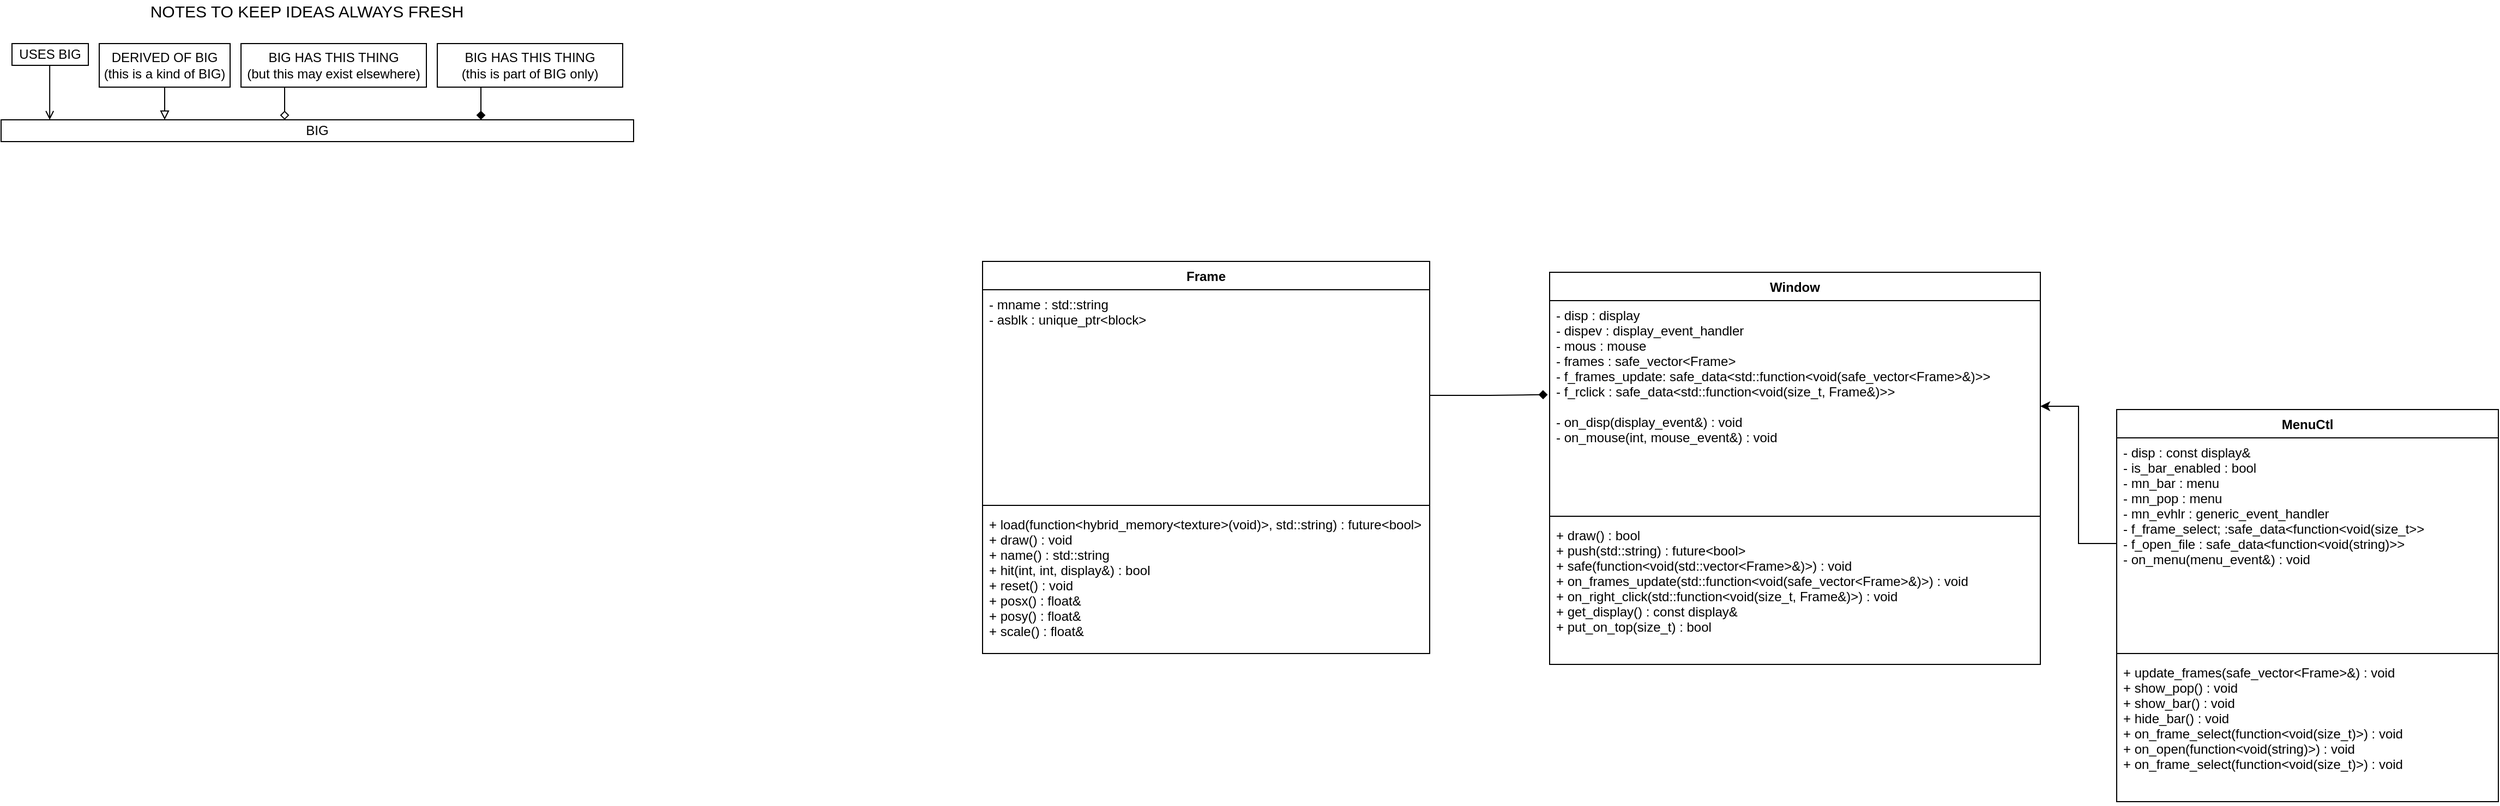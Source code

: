 <mxfile version="15.9.4" type="device"><diagram id="tkJ0EpKqC3CP_cPDNvKZ" name="Page-1"><mxGraphModel dx="3280" dy="2058" grid="1" gridSize="10" guides="1" tooltips="1" connect="1" arrows="1" fold="1" page="1" pageScale="1" pageWidth="827" pageHeight="1169" math="0" shadow="0"><root><mxCell id="0"/><mxCell id="1" parent="0"/><mxCell id="aJVMkdcldvHExDuC2Otq-1" value="" style="endArrow=open;html=1;rounded=0;endFill=0;" parent="1" edge="1"><mxGeometry width="50" height="50" relative="1" as="geometry"><mxPoint x="-1585.42" y="-1080" as="sourcePoint"/><mxPoint x="-1585.42" y="-1030" as="targetPoint"/></mxGeometry></mxCell><mxCell id="aJVMkdcldvHExDuC2Otq-2" value="" style="endArrow=block;html=1;rounded=0;endFill=0;exitX=0.5;exitY=1;exitDx=0;exitDy=0;" parent="1" source="aJVMkdcldvHExDuC2Otq-5" edge="1"><mxGeometry width="50" height="50" relative="1" as="geometry"><mxPoint x="-1480" y="-1080" as="sourcePoint"/><mxPoint x="-1480" y="-1030" as="targetPoint"/></mxGeometry></mxCell><mxCell id="aJVMkdcldvHExDuC2Otq-3" value="BIG" style="whiteSpace=wrap;html=1;strokeColor=default;" parent="1" vertex="1"><mxGeometry x="-1630" y="-1030" width="580" height="20" as="geometry"/></mxCell><mxCell id="aJVMkdcldvHExDuC2Otq-4" value="USES BIG" style="whiteSpace=wrap;html=1;strokeColor=default;" parent="1" vertex="1"><mxGeometry x="-1620" y="-1100" width="70" height="20" as="geometry"/></mxCell><mxCell id="aJVMkdcldvHExDuC2Otq-5" value="DERIVED OF BIG&lt;br&gt;(this is a kind of BIG)" style="whiteSpace=wrap;html=1;strokeColor=default;" parent="1" vertex="1"><mxGeometry x="-1540" y="-1100" width="120" height="40" as="geometry"/></mxCell><mxCell id="aJVMkdcldvHExDuC2Otq-6" style="edgeStyle=orthogonalEdgeStyle;rounded=0;orthogonalLoop=1;jettySize=auto;html=1;endArrow=diamond;endFill=0;" parent="1" source="aJVMkdcldvHExDuC2Otq-7" edge="1"><mxGeometry relative="1" as="geometry"><mxPoint x="-1370.0" y="-1030" as="targetPoint"/><Array as="points"><mxPoint x="-1370" y="-1050"/><mxPoint x="-1370" y="-1050"/></Array></mxGeometry></mxCell><mxCell id="aJVMkdcldvHExDuC2Otq-7" value="BIG HAS THIS THING&lt;br&gt;(but this may exist elsewhere)" style="whiteSpace=wrap;html=1;strokeColor=default;" parent="1" vertex="1"><mxGeometry x="-1410" y="-1100" width="170" height="40" as="geometry"/></mxCell><mxCell id="aJVMkdcldvHExDuC2Otq-8" style="edgeStyle=orthogonalEdgeStyle;rounded=0;orthogonalLoop=1;jettySize=auto;html=1;endArrow=diamond;endFill=1;" parent="1" source="aJVMkdcldvHExDuC2Otq-9" edge="1"><mxGeometry relative="1" as="geometry"><mxPoint x="-1190.0" y="-1030" as="targetPoint"/><Array as="points"><mxPoint x="-1190" y="-1050"/><mxPoint x="-1190" y="-1050"/></Array></mxGeometry></mxCell><mxCell id="aJVMkdcldvHExDuC2Otq-9" value="BIG HAS THIS THING&lt;br&gt;(this is part of BIG only)" style="whiteSpace=wrap;html=1;strokeColor=default;" parent="1" vertex="1"><mxGeometry x="-1230" y="-1100" width="170" height="40" as="geometry"/></mxCell><mxCell id="aJVMkdcldvHExDuC2Otq-10" value="&lt;font style=&quot;font-size: 15px&quot;&gt;NOTES TO KEEP IDEAS ALWAYS FRESH&lt;/font&gt;" style="text;html=1;align=center;verticalAlign=middle;resizable=0;points=[];autosize=1;strokeColor=none;fillColor=none;" parent="1" vertex="1"><mxGeometry x="-1500" y="-1140" width="300" height="20" as="geometry"/></mxCell><mxCell id="aJVMkdcldvHExDuC2Otq-11" value="Frame" style="swimlane;fontStyle=1;align=center;verticalAlign=top;childLayout=stackLayout;horizontal=1;startSize=26;horizontalStack=0;resizeParent=1;resizeParentMax=0;resizeLast=0;collapsible=1;marginBottom=0;" parent="1" vertex="1"><mxGeometry x="-730" y="-900" width="410" height="360" as="geometry"/></mxCell><mxCell id="aJVMkdcldvHExDuC2Otq-12" value="- mname : std::string&#10;- asblk : unique_ptr&lt;block&gt;" style="text;strokeColor=none;fillColor=none;align=left;verticalAlign=top;spacingLeft=4;spacingRight=4;overflow=hidden;rotatable=0;points=[[0,0.5],[1,0.5]];portConstraint=eastwest;" parent="aJVMkdcldvHExDuC2Otq-11" vertex="1"><mxGeometry y="26" width="410" height="194" as="geometry"/></mxCell><mxCell id="aJVMkdcldvHExDuC2Otq-13" value="" style="line;strokeWidth=1;fillColor=none;align=left;verticalAlign=middle;spacingTop=-1;spacingLeft=3;spacingRight=3;rotatable=0;labelPosition=right;points=[];portConstraint=eastwest;" parent="aJVMkdcldvHExDuC2Otq-11" vertex="1"><mxGeometry y="220" width="410" height="8" as="geometry"/></mxCell><mxCell id="aJVMkdcldvHExDuC2Otq-14" value="+ load(function&lt;hybrid_memory&lt;texture&gt;(void)&gt;, std::string) : future&lt;bool&gt;&#10;+ draw() : void&#10;+ name() : std::string&#10;+ hit(int, int, display&amp;) : bool&#10;+ reset() : void&#10;+ posx() : float&amp;&#10;+ posy() : float&amp;&#10;+ scale() : float&amp;" style="text;strokeColor=none;fillColor=none;align=left;verticalAlign=top;spacingLeft=4;spacingRight=4;overflow=hidden;rotatable=0;points=[[0,0.5],[1,0.5]];portConstraint=eastwest;" parent="aJVMkdcldvHExDuC2Otq-11" vertex="1"><mxGeometry y="228" width="410" height="132" as="geometry"/></mxCell><mxCell id="aJVMkdcldvHExDuC2Otq-15" value="Window" style="swimlane;fontStyle=1;align=center;verticalAlign=top;childLayout=stackLayout;horizontal=1;startSize=26;horizontalStack=0;resizeParent=1;resizeParentMax=0;resizeLast=0;collapsible=1;marginBottom=0;" parent="1" vertex="1"><mxGeometry x="-210" y="-890" width="450" height="360" as="geometry"/></mxCell><mxCell id="aJVMkdcldvHExDuC2Otq-16" value="- disp : display&#10;- dispev : display_event_handler&#10;- mous : mouse&#10;- frames : safe_vector&lt;Frame&gt;&#10;- f_frames_update: safe_data&lt;std::function&lt;void(safe_vector&lt;Frame&gt;&amp;)&gt;&gt;&#10;- f_rclick : safe_data&lt;std::function&lt;void(size_t, Frame&amp;)&gt;&gt;&#10;&#10;- on_disp(display_event&amp;) : void&#10;- on_mouse(int, mouse_event&amp;) : void" style="text;strokeColor=none;fillColor=none;align=left;verticalAlign=top;spacingLeft=4;spacingRight=4;overflow=hidden;rotatable=0;points=[[0,0.5],[1,0.5]];portConstraint=eastwest;" parent="aJVMkdcldvHExDuC2Otq-15" vertex="1"><mxGeometry y="26" width="450" height="194" as="geometry"/></mxCell><mxCell id="aJVMkdcldvHExDuC2Otq-17" value="" style="line;strokeWidth=1;fillColor=none;align=left;verticalAlign=middle;spacingTop=-1;spacingLeft=3;spacingRight=3;rotatable=0;labelPosition=right;points=[];portConstraint=eastwest;" parent="aJVMkdcldvHExDuC2Otq-15" vertex="1"><mxGeometry y="220" width="450" height="8" as="geometry"/></mxCell><mxCell id="aJVMkdcldvHExDuC2Otq-18" value="+ draw() : bool&#10;+ push(std::string) : future&lt;bool&gt;&#10;+ safe(function&lt;void(std::vector&lt;Frame&gt;&amp;)&gt;) : void&#10;+ on_frames_update(std::function&lt;void(safe_vector&lt;Frame&gt;&amp;)&gt;) : void&#10;+ on_right_click(std::function&lt;void(size_t, Frame&amp;)&gt;) : void&#10;+ get_display() : const display&amp;&#10;+ put_on_top(size_t) : bool" style="text;strokeColor=none;fillColor=none;align=left;verticalAlign=top;spacingLeft=4;spacingRight=4;overflow=hidden;rotatable=0;points=[[0,0.5],[1,0.5]];portConstraint=eastwest;" parent="aJVMkdcldvHExDuC2Otq-15" vertex="1"><mxGeometry y="228" width="450" height="132" as="geometry"/></mxCell><mxCell id="aJVMkdcldvHExDuC2Otq-24" style="edgeStyle=orthogonalEdgeStyle;rounded=0;orthogonalLoop=1;jettySize=auto;html=1;entryX=-0.004;entryY=0.445;entryDx=0;entryDy=0;entryPerimeter=0;endArrow=diamond;endFill=1;" parent="1" source="aJVMkdcldvHExDuC2Otq-12" target="aJVMkdcldvHExDuC2Otq-16" edge="1"><mxGeometry relative="1" as="geometry"/></mxCell><mxCell id="Vs4-iHbtxrTkbIbJoqbr-1" value="MenuCtl" style="swimlane;fontStyle=1;align=center;verticalAlign=top;childLayout=stackLayout;horizontal=1;startSize=26;horizontalStack=0;resizeParent=1;resizeParentMax=0;resizeLast=0;collapsible=1;marginBottom=0;" parent="1" vertex="1"><mxGeometry x="310" y="-764" width="350" height="360" as="geometry"/></mxCell><mxCell id="Vs4-iHbtxrTkbIbJoqbr-2" value="- disp : const display&amp;&#10;- is_bar_enabled : bool&#10;- mn_bar : menu&#10;- mn_pop : menu&#10;- mn_evhlr : generic_event_handler&#10;- f_frame_select; :safe_data&lt;function&lt;void(size_t&gt;&gt;&#10;- f_open_file : safe_data&lt;function&lt;void(string)&gt;&gt;&#10;- on_menu(menu_event&amp;) : void" style="text;strokeColor=none;fillColor=none;align=left;verticalAlign=top;spacingLeft=4;spacingRight=4;overflow=hidden;rotatable=0;points=[[0,0.5],[1,0.5]];portConstraint=eastwest;" parent="Vs4-iHbtxrTkbIbJoqbr-1" vertex="1"><mxGeometry y="26" width="350" height="194" as="geometry"/></mxCell><mxCell id="Vs4-iHbtxrTkbIbJoqbr-3" value="" style="line;strokeWidth=1;fillColor=none;align=left;verticalAlign=middle;spacingTop=-1;spacingLeft=3;spacingRight=3;rotatable=0;labelPosition=right;points=[];portConstraint=eastwest;" parent="Vs4-iHbtxrTkbIbJoqbr-1" vertex="1"><mxGeometry y="220" width="350" height="8" as="geometry"/></mxCell><mxCell id="Vs4-iHbtxrTkbIbJoqbr-4" value="+ update_frames(safe_vector&lt;Frame&gt;&amp;) : void&#10;+ show_pop() : void&#10;+ show_bar() : void&#10;+ hide_bar() : void&#10;+ on_frame_select(function&lt;void(size_t)&gt;) : void&#10;+ on_open(function&lt;void(string)&gt;) : void&#10;+ on_frame_select(function&lt;void(size_t)&gt;) : void" style="text;strokeColor=none;fillColor=none;align=left;verticalAlign=top;spacingLeft=4;spacingRight=4;overflow=hidden;rotatable=0;points=[[0,0.5],[1,0.5]];portConstraint=eastwest;" parent="Vs4-iHbtxrTkbIbJoqbr-1" vertex="1"><mxGeometry y="228" width="350" height="132" as="geometry"/></mxCell><mxCell id="Vs4-iHbtxrTkbIbJoqbr-5" style="edgeStyle=orthogonalEdgeStyle;rounded=0;orthogonalLoop=1;jettySize=auto;html=1;entryX=1;entryY=0.5;entryDx=0;entryDy=0;" parent="1" source="Vs4-iHbtxrTkbIbJoqbr-2" target="aJVMkdcldvHExDuC2Otq-16" edge="1"><mxGeometry relative="1" as="geometry"/></mxCell></root></mxGraphModel></diagram></mxfile>